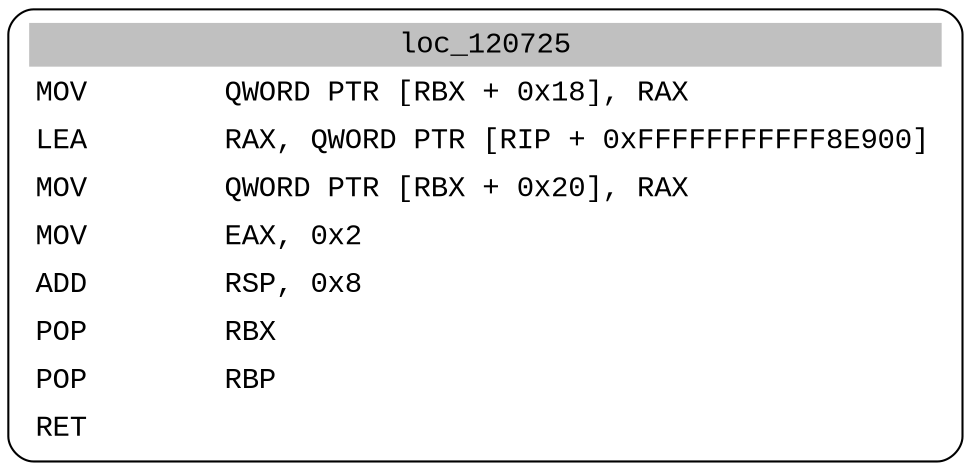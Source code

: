 digraph asm_graph {
1941 [
shape="Mrecord" fontname="Courier New"label =<<table border="0" cellborder="0" cellpadding="3"><tr><td align="center" colspan="2" bgcolor="grey">loc_120725</td></tr><tr><td align="left">MOV        QWORD PTR [RBX + 0x18], RAX</td></tr><tr><td align="left">LEA        RAX, QWORD PTR [RIP + 0xFFFFFFFFFFF8E900]</td></tr><tr><td align="left">MOV        QWORD PTR [RBX + 0x20], RAX</td></tr><tr><td align="left">MOV        EAX, 0x2</td></tr><tr><td align="left">ADD        RSP, 0x8</td></tr><tr><td align="left">POP        RBX</td></tr><tr><td align="left">POP        RBP</td></tr><tr><td align="left">RET        </td></tr></table>> ];
}